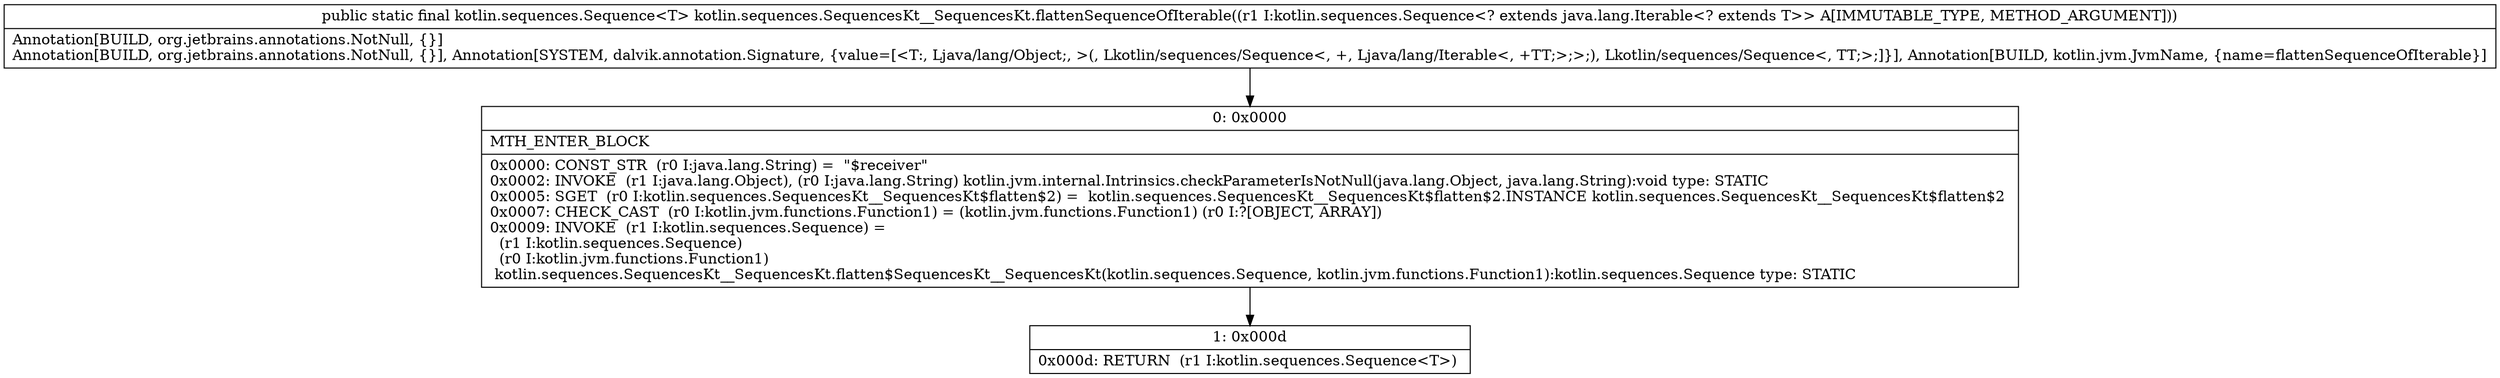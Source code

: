 digraph "CFG forkotlin.sequences.SequencesKt__SequencesKt.flattenSequenceOfIterable(Lkotlin\/sequences\/Sequence;)Lkotlin\/sequences\/Sequence;" {
Node_0 [shape=record,label="{0\:\ 0x0000|MTH_ENTER_BLOCK\l|0x0000: CONST_STR  (r0 I:java.lang.String) =  \"$receiver\" \l0x0002: INVOKE  (r1 I:java.lang.Object), (r0 I:java.lang.String) kotlin.jvm.internal.Intrinsics.checkParameterIsNotNull(java.lang.Object, java.lang.String):void type: STATIC \l0x0005: SGET  (r0 I:kotlin.sequences.SequencesKt__SequencesKt$flatten$2) =  kotlin.sequences.SequencesKt__SequencesKt$flatten$2.INSTANCE kotlin.sequences.SequencesKt__SequencesKt$flatten$2 \l0x0007: CHECK_CAST  (r0 I:kotlin.jvm.functions.Function1) = (kotlin.jvm.functions.Function1) (r0 I:?[OBJECT, ARRAY]) \l0x0009: INVOKE  (r1 I:kotlin.sequences.Sequence) = \l  (r1 I:kotlin.sequences.Sequence)\l  (r0 I:kotlin.jvm.functions.Function1)\l kotlin.sequences.SequencesKt__SequencesKt.flatten$SequencesKt__SequencesKt(kotlin.sequences.Sequence, kotlin.jvm.functions.Function1):kotlin.sequences.Sequence type: STATIC \l}"];
Node_1 [shape=record,label="{1\:\ 0x000d|0x000d: RETURN  (r1 I:kotlin.sequences.Sequence\<T\>) \l}"];
MethodNode[shape=record,label="{public static final kotlin.sequences.Sequence\<T\> kotlin.sequences.SequencesKt__SequencesKt.flattenSequenceOfIterable((r1 I:kotlin.sequences.Sequence\<? extends java.lang.Iterable\<? extends T\>\> A[IMMUTABLE_TYPE, METHOD_ARGUMENT]))  | Annotation[BUILD, org.jetbrains.annotations.NotNull, \{\}]\lAnnotation[BUILD, org.jetbrains.annotations.NotNull, \{\}], Annotation[SYSTEM, dalvik.annotation.Signature, \{value=[\<T:, Ljava\/lang\/Object;, \>(, Lkotlin\/sequences\/Sequence\<, +, Ljava\/lang\/Iterable\<, +TT;\>;\>;), Lkotlin\/sequences\/Sequence\<, TT;\>;]\}], Annotation[BUILD, kotlin.jvm.JvmName, \{name=flattenSequenceOfIterable\}]\l}"];
MethodNode -> Node_0;
Node_0 -> Node_1;
}

